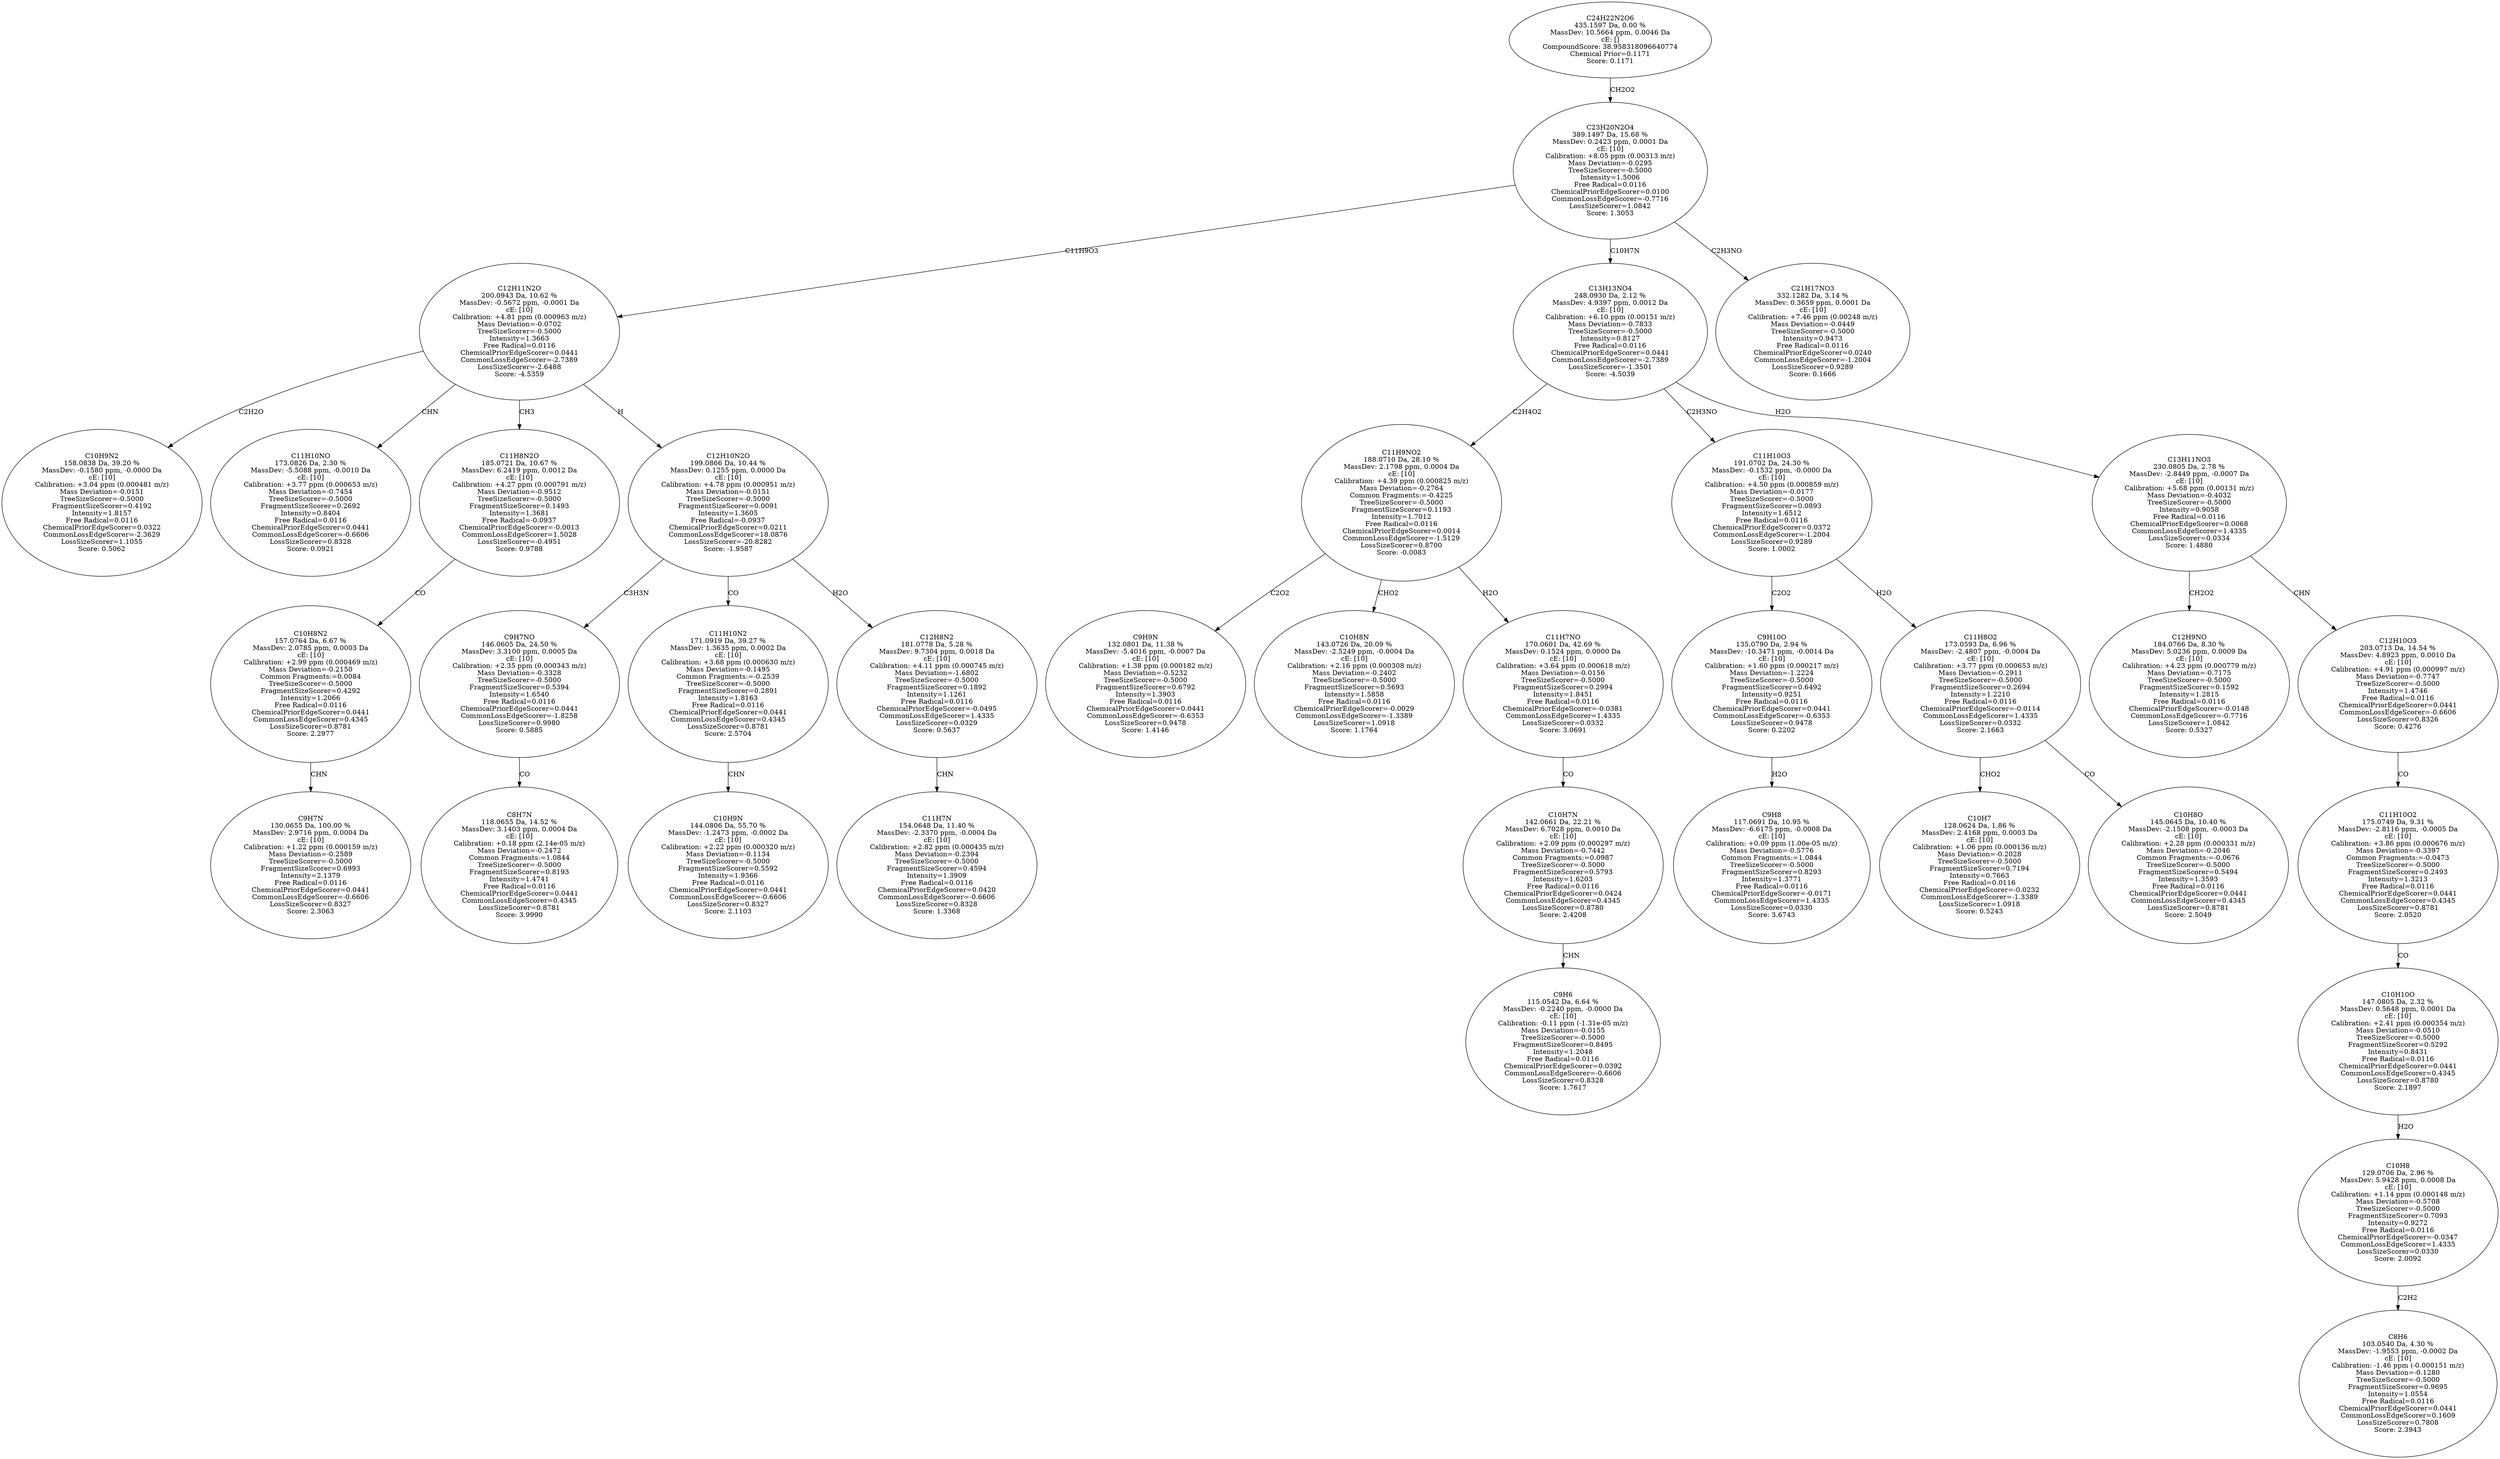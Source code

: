 strict digraph {
v1 [label="C10H9N2\n158.0838 Da, 39.20 %\nMassDev: -0.1580 ppm, -0.0000 Da\ncE: [10]\nCalibration: +3.04 ppm (0.000481 m/z)\nMass Deviation=-0.0151\nTreeSizeScorer=-0.5000\nFragmentSizeScorer=0.4192\nIntensity=1.8157\nFree Radical=0.0116\nChemicalPriorEdgeScorer=0.0322\nCommonLossEdgeScorer=-2.3629\nLossSizeScorer=1.1055\nScore: 0.5062"];
v2 [label="C11H10NO\n173.0826 Da, 2.30 %\nMassDev: -5.5088 ppm, -0.0010 Da\ncE: [10]\nCalibration: +3.77 ppm (0.000653 m/z)\nMass Deviation=-0.7454\nTreeSizeScorer=-0.5000\nFragmentSizeScorer=0.2692\nIntensity=0.8404\nFree Radical=0.0116\nChemicalPriorEdgeScorer=0.0441\nCommonLossEdgeScorer=-0.6606\nLossSizeScorer=0.8328\nScore: 0.0921"];
v3 [label="C9H7N\n130.0655 Da, 100.00 %\nMassDev: 2.9716 ppm, 0.0004 Da\ncE: [10]\nCalibration: +1.22 ppm (0.000159 m/z)\nMass Deviation=-0.2589\nTreeSizeScorer=-0.5000\nFragmentSizeScorer=0.6993\nIntensity=2.1379\nFree Radical=0.0116\nChemicalPriorEdgeScorer=0.0441\nCommonLossEdgeScorer=-0.6606\nLossSizeScorer=0.8327\nScore: 2.3063"];
v4 [label="C10H8N2\n157.0764 Da, 6.67 %\nMassDev: 2.0785 ppm, 0.0003 Da\ncE: [10]\nCalibration: +2.99 ppm (0.000469 m/z)\nMass Deviation=-0.2150\nCommon Fragments:=0.0084\nTreeSizeScorer=-0.5000\nFragmentSizeScorer=0.4292\nIntensity=1.2066\nFree Radical=0.0116\nChemicalPriorEdgeScorer=0.0441\nCommonLossEdgeScorer=0.4345\nLossSizeScorer=0.8781\nScore: 2.2977"];
v5 [label="C11H8N2O\n185.0721 Da, 10.67 %\nMassDev: 6.2419 ppm, 0.0012 Da\ncE: [10]\nCalibration: +4.27 ppm (0.000791 m/z)\nMass Deviation=-0.9512\nTreeSizeScorer=-0.5000\nFragmentSizeScorer=0.1493\nIntensity=1.3681\nFree Radical=-0.0937\nChemicalPriorEdgeScorer=-0.0013\nCommonLossEdgeScorer=1.5028\nLossSizeScorer=-0.4951\nScore: 0.9788"];
v6 [label="C8H7N\n118.0655 Da, 14.52 %\nMassDev: 3.1403 ppm, 0.0004 Da\ncE: [10]\nCalibration: +0.18 ppm (2.14e-05 m/z)\nMass Deviation=-0.2472\nCommon Fragments:=1.0844\nTreeSizeScorer=-0.5000\nFragmentSizeScorer=0.8193\nIntensity=1.4741\nFree Radical=0.0116\nChemicalPriorEdgeScorer=0.0441\nCommonLossEdgeScorer=0.4345\nLossSizeScorer=0.8781\nScore: 3.9990"];
v7 [label="C9H7NO\n146.0605 Da, 24.50 %\nMassDev: 3.3100 ppm, 0.0005 Da\ncE: [10]\nCalibration: +2.35 ppm (0.000343 m/z)\nMass Deviation=-0.3328\nTreeSizeScorer=-0.5000\nFragmentSizeScorer=0.5394\nIntensity=1.6540\nFree Radical=0.0116\nChemicalPriorEdgeScorer=0.0441\nCommonLossEdgeScorer=-1.8258\nLossSizeScorer=0.9980\nScore: 0.5885"];
v8 [label="C10H9N\n144.0806 Da, 55.70 %\nMassDev: -1.2473 ppm, -0.0002 Da\ncE: [10]\nCalibration: +2.22 ppm (0.000320 m/z)\nMass Deviation=-0.1134\nTreeSizeScorer=-0.5000\nFragmentSizeScorer=0.5592\nIntensity=1.9366\nFree Radical=0.0116\nChemicalPriorEdgeScorer=0.0441\nCommonLossEdgeScorer=-0.6606\nLossSizeScorer=0.8327\nScore: 2.1103"];
v9 [label="C11H10N2\n171.0919 Da, 39.27 %\nMassDev: 1.3635 ppm, 0.0002 Da\ncE: [10]\nCalibration: +3.68 ppm (0.000630 m/z)\nMass Deviation=-0.1495\nCommon Fragments:=-0.2539\nTreeSizeScorer=-0.5000\nFragmentSizeScorer=0.2891\nIntensity=1.8163\nFree Radical=0.0116\nChemicalPriorEdgeScorer=0.0441\nCommonLossEdgeScorer=0.4345\nLossSizeScorer=0.8781\nScore: 2.5704"];
v10 [label="C11H7N\n154.0648 Da, 11.40 %\nMassDev: -2.3370 ppm, -0.0004 Da\ncE: [10]\nCalibration: +2.82 ppm (0.000435 m/z)\nMass Deviation=-0.2394\nTreeSizeScorer=-0.5000\nFragmentSizeScorer=0.4594\nIntensity=1.3909\nFree Radical=0.0116\nChemicalPriorEdgeScorer=0.0420\nCommonLossEdgeScorer=-0.6606\nLossSizeScorer=0.8328\nScore: 1.3368"];
v11 [label="C12H8N2\n181.0778 Da, 5.28 %\nMassDev: 9.7304 ppm, 0.0018 Da\ncE: [10]\nCalibration: +4.11 ppm (0.000745 m/z)\nMass Deviation=-1.6802\nTreeSizeScorer=-0.5000\nFragmentSizeScorer=0.1892\nIntensity=1.1261\nFree Radical=0.0116\nChemicalPriorEdgeScorer=-0.0495\nCommonLossEdgeScorer=1.4335\nLossSizeScorer=0.0329\nScore: 0.5637"];
v12 [label="C12H10N2O\n199.0866 Da, 10.44 %\nMassDev: 0.1255 ppm, 0.0000 Da\ncE: [10]\nCalibration: +4.78 ppm (0.000951 m/z)\nMass Deviation=-0.0151\nTreeSizeScorer=-0.5000\nFragmentSizeScorer=0.0091\nIntensity=1.3605\nFree Radical=-0.0937\nChemicalPriorEdgeScorer=0.0211\nCommonLossEdgeScorer=18.0876\nLossSizeScorer=-20.8282\nScore: -1.9587"];
v13 [label="C12H11N2O\n200.0943 Da, 10.62 %\nMassDev: -0.5672 ppm, -0.0001 Da\ncE: [10]\nCalibration: +4.81 ppm (0.000963 m/z)\nMass Deviation=-0.0702\nTreeSizeScorer=-0.5000\nIntensity=1.3663\nFree Radical=0.0116\nChemicalPriorEdgeScorer=0.0441\nCommonLossEdgeScorer=-2.7389\nLossSizeScorer=-2.6488\nScore: -4.5359"];
v14 [label="C9H9N\n132.0801 Da, 11.38 %\nMassDev: -5.4016 ppm, -0.0007 Da\ncE: [10]\nCalibration: +1.38 ppm (0.000182 m/z)\nMass Deviation=-0.5232\nTreeSizeScorer=-0.5000\nFragmentSizeScorer=0.6792\nIntensity=1.3903\nFree Radical=0.0116\nChemicalPriorEdgeScorer=0.0441\nCommonLossEdgeScorer=-0.6353\nLossSizeScorer=0.9478\nScore: 1.4146"];
v15 [label="C10H8N\n143.0726 Da, 20.09 %\nMassDev: -2.5249 ppm, -0.0004 Da\ncE: [10]\nCalibration: +2.16 ppm (0.000308 m/z)\nMass Deviation=-0.2402\nTreeSizeScorer=-0.5000\nFragmentSizeScorer=0.5693\nIntensity=1.5858\nFree Radical=0.0116\nChemicalPriorEdgeScorer=-0.0029\nCommonLossEdgeScorer=-1.3389\nLossSizeScorer=1.0918\nScore: 1.1764"];
v16 [label="C9H6\n115.0542 Da, 6.64 %\nMassDev: -0.2240 ppm, -0.0000 Da\ncE: [10]\nCalibration: -0.11 ppm (-1.31e-05 m/z)\nMass Deviation=-0.0155\nTreeSizeScorer=-0.5000\nFragmentSizeScorer=0.8495\nIntensity=1.2048\nFree Radical=0.0116\nChemicalPriorEdgeScorer=0.0392\nCommonLossEdgeScorer=-0.6606\nLossSizeScorer=0.8328\nScore: 1.7617"];
v17 [label="C10H7N\n142.0661 Da, 22.21 %\nMassDev: 6.7028 ppm, 0.0010 Da\ncE: [10]\nCalibration: +2.09 ppm (0.000297 m/z)\nMass Deviation=-0.7442\nCommon Fragments:=0.0987\nTreeSizeScorer=-0.5000\nFragmentSizeScorer=0.5793\nIntensity=1.6203\nFree Radical=0.0116\nChemicalPriorEdgeScorer=0.0424\nCommonLossEdgeScorer=0.4345\nLossSizeScorer=0.8780\nScore: 2.4208"];
v18 [label="C11H7NO\n170.0601 Da, 42.69 %\nMassDev: 0.1524 ppm, 0.0000 Da\ncE: [10]\nCalibration: +3.64 ppm (0.000618 m/z)\nMass Deviation=-0.0156\nTreeSizeScorer=-0.5000\nFragmentSizeScorer=0.2994\nIntensity=1.8451\nFree Radical=0.0116\nChemicalPriorEdgeScorer=-0.0381\nCommonLossEdgeScorer=1.4335\nLossSizeScorer=0.0332\nScore: 3.0691"];
v19 [label="C11H9NO2\n188.0710 Da, 28.10 %\nMassDev: 2.1798 ppm, 0.0004 Da\ncE: [10]\nCalibration: +4.39 ppm (0.000825 m/z)\nMass Deviation=-0.2764\nCommon Fragments:=-0.4225\nTreeSizeScorer=-0.5000\nFragmentSizeScorer=0.1193\nIntensity=1.7012\nFree Radical=0.0116\nChemicalPriorEdgeScorer=0.0014\nCommonLossEdgeScorer=-1.5129\nLossSizeScorer=0.8700\nScore: -0.0083"];
v20 [label="C9H8\n117.0691 Da, 10.95 %\nMassDev: -6.6175 ppm, -0.0008 Da\ncE: [10]\nCalibration: +0.09 ppm (1.00e-05 m/z)\nMass Deviation=-0.5776\nCommon Fragments:=1.0844\nTreeSizeScorer=-0.5000\nFragmentSizeScorer=0.8293\nIntensity=1.3771\nFree Radical=0.0116\nChemicalPriorEdgeScorer=-0.0171\nCommonLossEdgeScorer=1.4335\nLossSizeScorer=0.0330\nScore: 3.6743"];
v21 [label="C9H10O\n135.0790 Da, 2.94 %\nMassDev: -10.3471 ppm, -0.0014 Da\ncE: [10]\nCalibration: +1.60 ppm (0.000217 m/z)\nMass Deviation=-1.2224\nTreeSizeScorer=-0.5000\nFragmentSizeScorer=0.6492\nIntensity=0.9251\nFree Radical=0.0116\nChemicalPriorEdgeScorer=0.0441\nCommonLossEdgeScorer=-0.6353\nLossSizeScorer=0.9478\nScore: 0.2202"];
v22 [label="C10H7\n128.0624 Da, 1.86 %\nMassDev: 2.4168 ppm, 0.0003 Da\ncE: [10]\nCalibration: +1.06 ppm (0.000136 m/z)\nMass Deviation=-0.2028\nTreeSizeScorer=-0.5000\nFragmentSizeScorer=0.7194\nIntensity=0.7663\nFree Radical=0.0116\nChemicalPriorEdgeScorer=-0.0232\nCommonLossEdgeScorer=-1.3389\nLossSizeScorer=1.0918\nScore: 0.5243"];
v23 [label="C10H8O\n145.0645 Da, 10.40 %\nMassDev: -2.1508 ppm, -0.0003 Da\ncE: [10]\nCalibration: +2.28 ppm (0.000331 m/z)\nMass Deviation=-0.2046\nCommon Fragments:=-0.0676\nTreeSizeScorer=-0.5000\nFragmentSizeScorer=0.5494\nIntensity=1.3593\nFree Radical=0.0116\nChemicalPriorEdgeScorer=0.0441\nCommonLossEdgeScorer=0.4345\nLossSizeScorer=0.8781\nScore: 2.5049"];
v24 [label="C11H8O2\n173.0593 Da, 6.96 %\nMassDev: -2.4807 ppm, -0.0004 Da\ncE: [10]\nCalibration: +3.77 ppm (0.000653 m/z)\nMass Deviation=-0.2911\nTreeSizeScorer=-0.5000\nFragmentSizeScorer=0.2694\nIntensity=1.2210\nFree Radical=0.0116\nChemicalPriorEdgeScorer=-0.0114\nCommonLossEdgeScorer=1.4335\nLossSizeScorer=0.0332\nScore: 2.1663"];
v25 [label="C11H10O3\n191.0702 Da, 24.30 %\nMassDev: -0.1532 ppm, -0.0000 Da\ncE: [10]\nCalibration: +4.50 ppm (0.000859 m/z)\nMass Deviation=-0.0177\nTreeSizeScorer=-0.5000\nFragmentSizeScorer=0.0893\nIntensity=1.6512\nFree Radical=0.0116\nChemicalPriorEdgeScorer=0.0372\nCommonLossEdgeScorer=-1.2004\nLossSizeScorer=0.9289\nScore: 1.0002"];
v26 [label="C12H9NO\n184.0766 Da, 8.30 %\nMassDev: 5.0236 ppm, 0.0009 Da\ncE: [10]\nCalibration: +4.23 ppm (0.000779 m/z)\nMass Deviation=-0.7175\nTreeSizeScorer=-0.5000\nFragmentSizeScorer=0.1592\nIntensity=1.2815\nFree Radical=0.0116\nChemicalPriorEdgeScorer=-0.0148\nCommonLossEdgeScorer=-0.7716\nLossSizeScorer=1.0842\nScore: 0.5327"];
v27 [label="C8H6\n103.0540 Da, 4.30 %\nMassDev: -1.9553 ppm, -0.0002 Da\ncE: [10]\nCalibration: -1.46 ppm (-0.000151 m/z)\nMass Deviation=-0.1280\nTreeSizeScorer=-0.5000\nFragmentSizeScorer=0.9695\nIntensity=1.0554\nFree Radical=0.0116\nChemicalPriorEdgeScorer=0.0441\nCommonLossEdgeScorer=0.1609\nLossSizeScorer=0.7808\nScore: 2.3943"];
v28 [label="C10H8\n129.0706 Da, 2.96 %\nMassDev: 5.9428 ppm, 0.0008 Da\ncE: [10]\nCalibration: +1.14 ppm (0.000148 m/z)\nMass Deviation=-0.5708\nTreeSizeScorer=-0.5000\nFragmentSizeScorer=0.7093\nIntensity=0.9272\nFree Radical=0.0116\nChemicalPriorEdgeScorer=-0.0347\nCommonLossEdgeScorer=1.4335\nLossSizeScorer=0.0330\nScore: 2.0092"];
v29 [label="C10H10O\n147.0805 Da, 2.32 %\nMassDev: 0.5648 ppm, 0.0001 Da\ncE: [10]\nCalibration: +2.41 ppm (0.000354 m/z)\nMass Deviation=-0.0510\nTreeSizeScorer=-0.5000\nFragmentSizeScorer=0.5292\nIntensity=0.8431\nFree Radical=0.0116\nChemicalPriorEdgeScorer=0.0441\nCommonLossEdgeScorer=0.4345\nLossSizeScorer=0.8780\nScore: 2.1897"];
v30 [label="C11H10O2\n175.0749 Da, 9.31 %\nMassDev: -2.8116 ppm, -0.0005 Da\ncE: [10]\nCalibration: +3.86 ppm (0.000676 m/z)\nMass Deviation=-0.3397\nCommon Fragments:=-0.0473\nTreeSizeScorer=-0.5000\nFragmentSizeScorer=0.2493\nIntensity=1.3213\nFree Radical=0.0116\nChemicalPriorEdgeScorer=0.0441\nCommonLossEdgeScorer=0.4345\nLossSizeScorer=0.8781\nScore: 2.0520"];
v31 [label="C12H10O3\n203.0713 Da, 14.54 %\nMassDev: 4.8923 ppm, 0.0010 Da\ncE: [10]\nCalibration: +4.91 ppm (0.000997 m/z)\nMass Deviation=-0.7747\nTreeSizeScorer=-0.5000\nIntensity=1.4746\nFree Radical=0.0116\nChemicalPriorEdgeScorer=0.0441\nCommonLossEdgeScorer=-0.6606\nLossSizeScorer=0.8326\nScore: 0.4276"];
v32 [label="C13H11NO3\n230.0805 Da, 2.78 %\nMassDev: -2.8449 ppm, -0.0007 Da\ncE: [10]\nCalibration: +5.68 ppm (0.00131 m/z)\nMass Deviation=-0.4032\nTreeSizeScorer=-0.5000\nIntensity=0.9058\nFree Radical=0.0116\nChemicalPriorEdgeScorer=0.0068\nCommonLossEdgeScorer=1.4335\nLossSizeScorer=0.0334\nScore: 1.4880"];
v33 [label="C13H13NO4\n248.0930 Da, 2.12 %\nMassDev: 4.9397 ppm, 0.0012 Da\ncE: [10]\nCalibration: +6.10 ppm (0.00151 m/z)\nMass Deviation=-0.7833\nTreeSizeScorer=-0.5000\nIntensity=0.8127\nFree Radical=0.0116\nChemicalPriorEdgeScorer=0.0441\nCommonLossEdgeScorer=-2.7389\nLossSizeScorer=-1.3501\nScore: -4.5039"];
v34 [label="C21H17NO3\n332.1282 Da, 3.14 %\nMassDev: 0.3659 ppm, 0.0001 Da\ncE: [10]\nCalibration: +7.46 ppm (0.00248 m/z)\nMass Deviation=-0.0449\nTreeSizeScorer=-0.5000\nIntensity=0.9473\nFree Radical=0.0116\nChemicalPriorEdgeScorer=0.0240\nCommonLossEdgeScorer=-1.2004\nLossSizeScorer=0.9289\nScore: 0.1666"];
v35 [label="C23H20N2O4\n389.1497 Da, 15.68 %\nMassDev: 0.2423 ppm, 0.0001 Da\ncE: [10]\nCalibration: +8.05 ppm (0.00313 m/z)\nMass Deviation=-0.0295\nTreeSizeScorer=-0.5000\nIntensity=1.5006\nFree Radical=0.0116\nChemicalPriorEdgeScorer=0.0100\nCommonLossEdgeScorer=-0.7716\nLossSizeScorer=1.0842\nScore: 1.3053"];
v36 [label="C24H22N2O6\n435.1597 Da, 0.00 %\nMassDev: 10.5664 ppm, 0.0046 Da\ncE: []\nCompoundScore: 38.958318096640774\nChemical Prior=0.1171\nScore: 0.1171"];
v13 -> v1 [label="C2H2O"];
v13 -> v2 [label="CHN"];
v4 -> v3 [label="CHN"];
v5 -> v4 [label="CO"];
v13 -> v5 [label="CH3"];
v7 -> v6 [label="CO"];
v12 -> v7 [label="C3H3N"];
v9 -> v8 [label="CHN"];
v12 -> v9 [label="CO"];
v11 -> v10 [label="CHN"];
v12 -> v11 [label="H2O"];
v13 -> v12 [label="H"];
v35 -> v13 [label="C11H9O3"];
v19 -> v14 [label="C2O2"];
v19 -> v15 [label="CHO2"];
v17 -> v16 [label="CHN"];
v18 -> v17 [label="CO"];
v19 -> v18 [label="H2O"];
v33 -> v19 [label="C2H4O2"];
v21 -> v20 [label="H2O"];
v25 -> v21 [label="C2O2"];
v24 -> v22 [label="CHO2"];
v24 -> v23 [label="CO"];
v25 -> v24 [label="H2O"];
v33 -> v25 [label="C2H3NO"];
v32 -> v26 [label="CH2O2"];
v28 -> v27 [label="C2H2"];
v29 -> v28 [label="H2O"];
v30 -> v29 [label="CO"];
v31 -> v30 [label="CO"];
v32 -> v31 [label="CHN"];
v33 -> v32 [label="H2O"];
v35 -> v33 [label="C10H7N"];
v35 -> v34 [label="C2H3NO"];
v36 -> v35 [label="CH2O2"];
}
